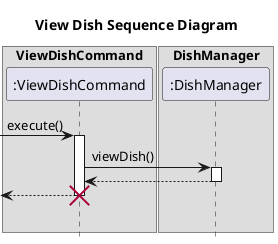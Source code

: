 @startuml
hide footbox
title View Dish Sequence Diagram

box "ViewDishCommand"
participant ":ViewDishCommand" as ViewDishCommand
endbox

box "DishManager"
participant ":DishManager" as DishManager
endbox

-> ViewDishCommand: execute()
activate ViewDishCommand
ViewDishCommand -> DishManager ++ : viewDish()
ViewDishCommand <-- DishManager
deactivate
<-- ViewDishCommand:

|||
destroy ViewDishCommand
@enduml